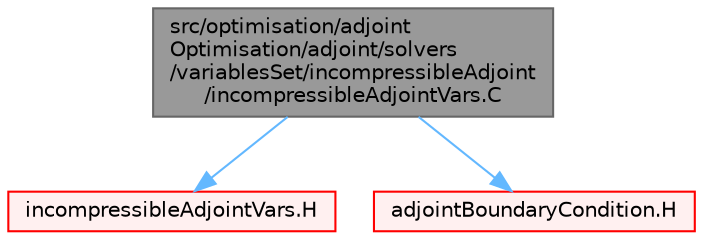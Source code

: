 digraph "src/optimisation/adjointOptimisation/adjoint/solvers/variablesSet/incompressibleAdjoint/incompressibleAdjointVars.C"
{
 // LATEX_PDF_SIZE
  bgcolor="transparent";
  edge [fontname=Helvetica,fontsize=10,labelfontname=Helvetica,labelfontsize=10];
  node [fontname=Helvetica,fontsize=10,shape=box,height=0.2,width=0.4];
  Node1 [id="Node000001",label="src/optimisation/adjoint\lOptimisation/adjoint/solvers\l/variablesSet/incompressibleAdjoint\l/incompressibleAdjointVars.C",height=0.2,width=0.4,color="gray40", fillcolor="grey60", style="filled", fontcolor="black",tooltip=" "];
  Node1 -> Node2 [id="edge1_Node000001_Node000002",color="steelblue1",style="solid",tooltip=" "];
  Node2 [id="Node000002",label="incompressibleAdjointVars.H",height=0.2,width=0.4,color="red", fillcolor="#FFF0F0", style="filled",URL="$incompressibleAdjointVars_8H.html",tooltip=" "];
  Node1 -> Node494 [id="edge2_Node000001_Node000494",color="steelblue1",style="solid",tooltip=" "];
  Node494 [id="Node000494",label="adjointBoundaryCondition.H",height=0.2,width=0.4,color="red", fillcolor="#FFF0F0", style="filled",URL="$adjointBoundaryCondition_8H.html",tooltip=" "];
}
